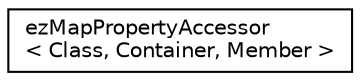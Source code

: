 digraph "Graphical Class Hierarchy"
{
 // LATEX_PDF_SIZE
  edge [fontname="Helvetica",fontsize="10",labelfontname="Helvetica",labelfontsize="10"];
  node [fontname="Helvetica",fontsize="10",shape=record];
  rankdir="LR";
  Node0 [label="ezMapPropertyAccessor\l\< Class, Container, Member \>",height=0.2,width=0.4,color="black", fillcolor="white", style="filled",URL="$d4/d98/structez_map_property_accessor.htm",tooltip=" "];
}
